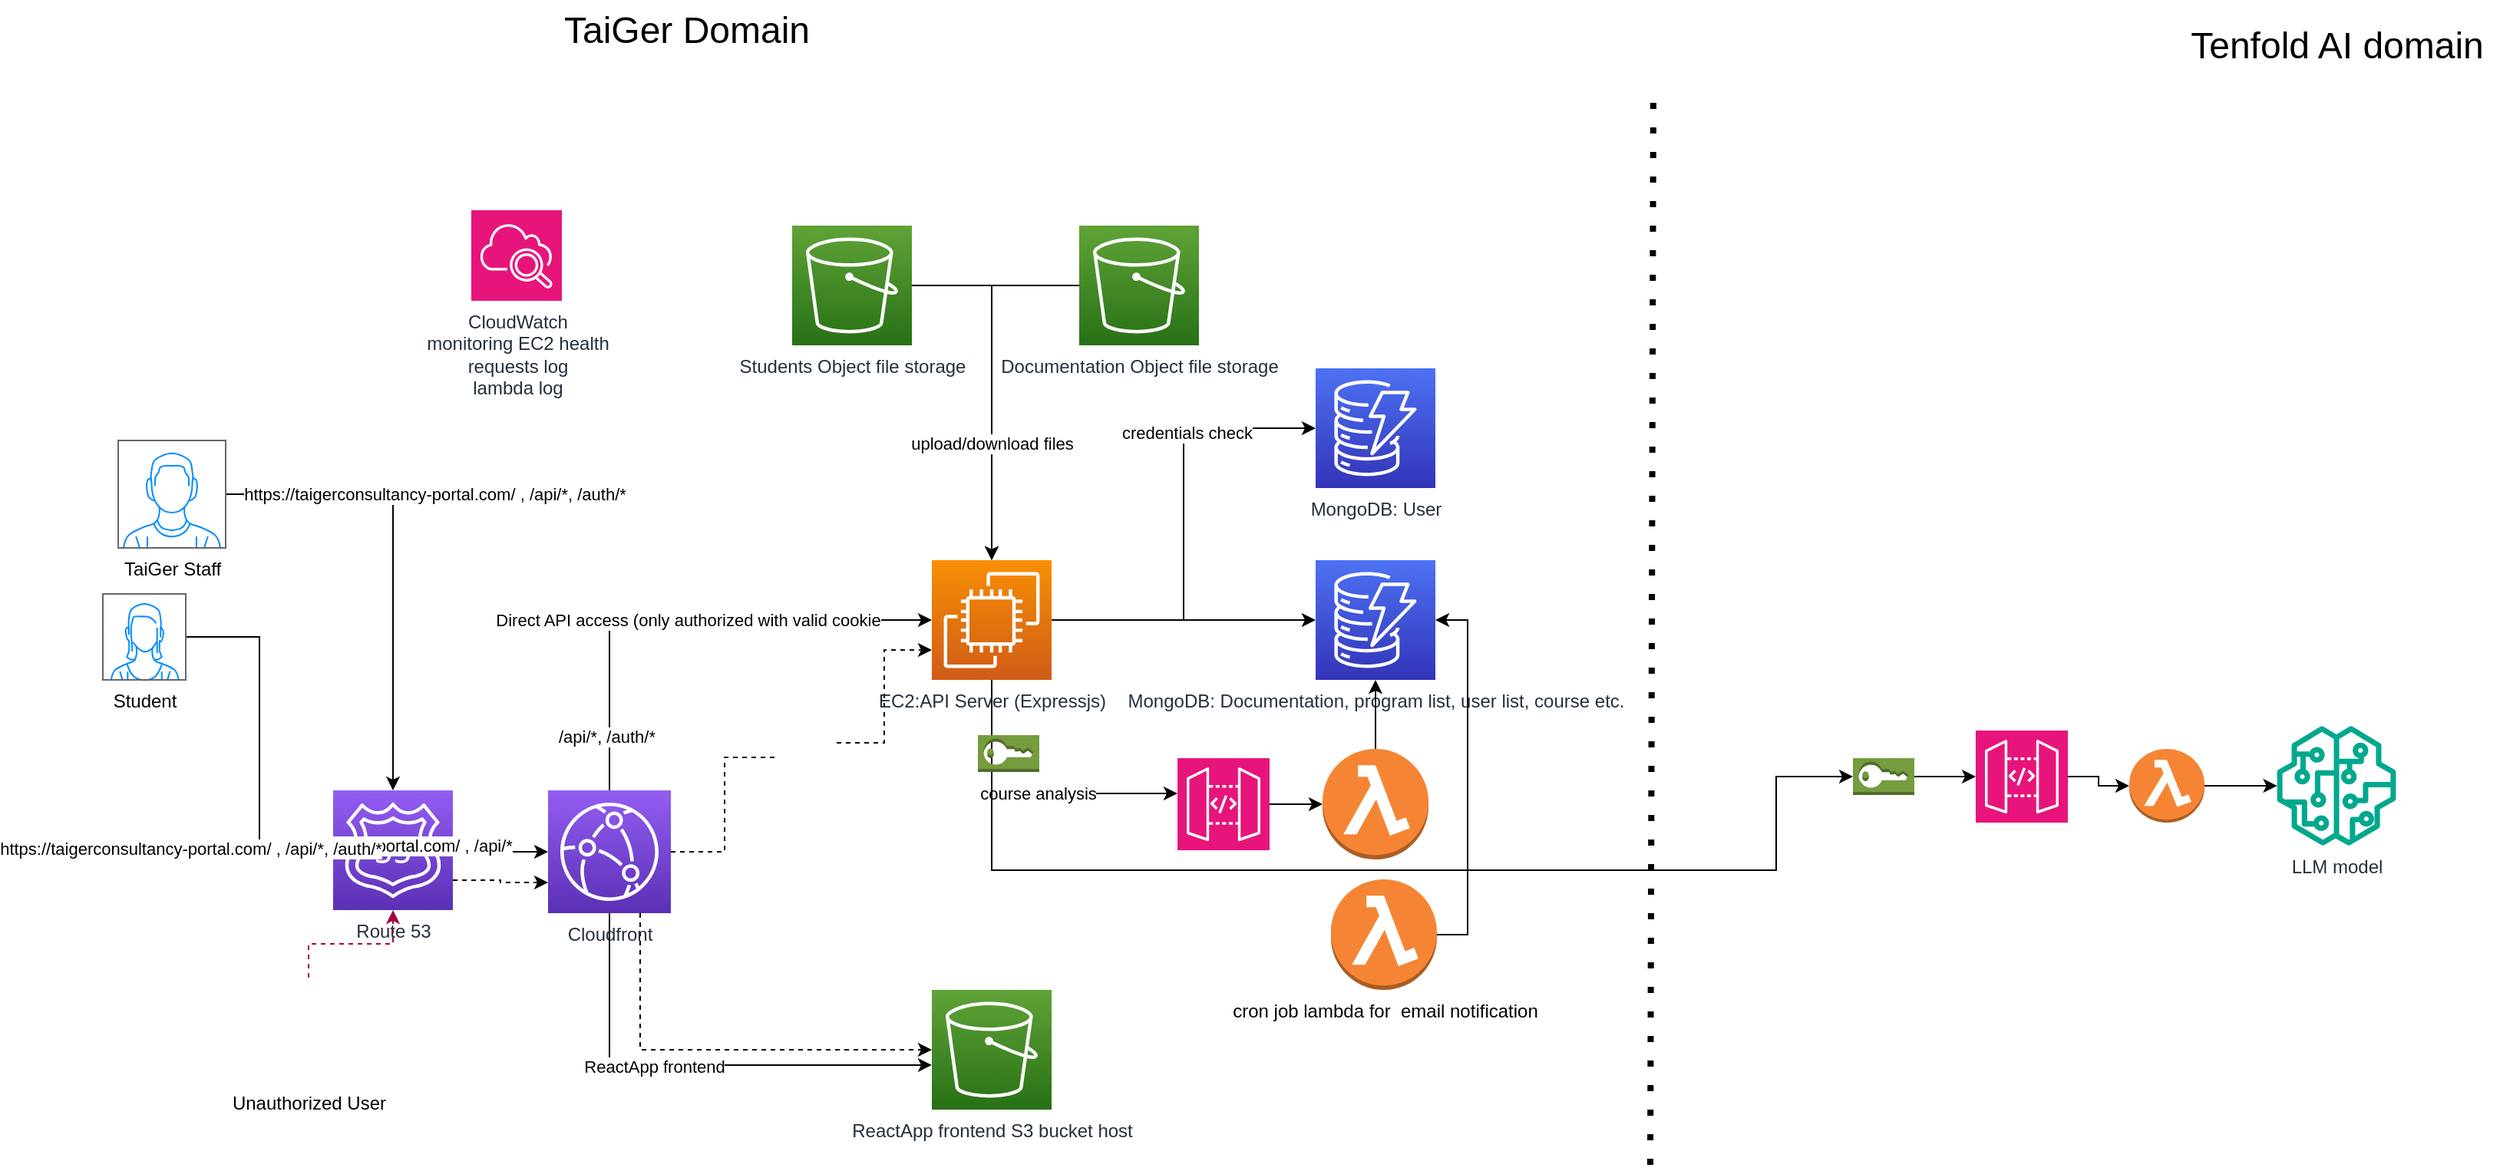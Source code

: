 <mxfile version="24.8.3">
  <diagram id="Ht1M8jgEwFfnCIfOTk4-" name="Page-1">
    <mxGraphModel dx="1313" dy="1480" grid="1" gridSize="10" guides="1" tooltips="1" connect="1" arrows="1" fold="1" page="1" pageScale="1" pageWidth="1169" pageHeight="827" math="0" shadow="0">
      <root>
        <mxCell id="0" />
        <mxCell id="1" parent="0" />
        <mxCell id="UEzPUAAOIrF-is8g5C7q-116" value="ReactApp frontend S3 bucket host" style="outlineConnect=0;fontColor=#232F3E;gradientColor=#60A337;gradientDirection=north;fillColor=#277116;strokeColor=#ffffff;dashed=0;verticalLabelPosition=bottom;verticalAlign=top;align=center;html=1;fontSize=12;fontStyle=0;aspect=fixed;shape=mxgraph.aws4.resourceIcon;resIcon=mxgraph.aws4.s3;labelBackgroundColor=#ffffff;" parent="1" vertex="1">
          <mxGeometry x="700.0" y="568" width="78" height="78" as="geometry" />
        </mxCell>
        <mxCell id="OcmlPcqPWIz-EF-BsSO0-9" style="edgeStyle=orthogonalEdgeStyle;rounded=0;orthogonalLoop=1;jettySize=auto;html=1;entryX=0;entryY=0.5;entryDx=0;entryDy=0;entryPerimeter=0;" parent="1" source="EKNRf_62j4KvlHBMA2hY-2" target="OcmlPcqPWIz-EF-BsSO0-1" edge="1">
          <mxGeometry relative="1" as="geometry">
            <Array as="points">
              <mxPoint x="490" y="328" />
              <mxPoint x="615" y="328" />
              <mxPoint x="615" y="327" />
            </Array>
          </mxGeometry>
        </mxCell>
        <mxCell id="OcmlPcqPWIz-EF-BsSO0-10" value="Direct API access (only authorized with valid cookie" style="edgeLabel;html=1;align=center;verticalAlign=middle;resizable=0;points=[];" parent="OcmlPcqPWIz-EF-BsSO0-9" vertex="1" connectable="0">
          <mxGeometry x="0.651" y="2" relative="1" as="geometry">
            <mxPoint x="-103" y="2" as="offset" />
          </mxGeometry>
        </mxCell>
        <mxCell id="OcmlPcqPWIz-EF-BsSO0-33" value="/api/*, /auth/*" style="edgeLabel;html=1;align=center;verticalAlign=middle;resizable=0;points=[];" parent="OcmlPcqPWIz-EF-BsSO0-9" vertex="1" connectable="0">
          <mxGeometry x="-0.782" y="2" relative="1" as="geometry">
            <mxPoint as="offset" />
          </mxGeometry>
        </mxCell>
        <mxCell id="OcmlPcqPWIz-EF-BsSO0-11" style="edgeStyle=orthogonalEdgeStyle;rounded=0;orthogonalLoop=1;jettySize=auto;html=1;entryX=0;entryY=0.628;entryDx=0;entryDy=0;entryPerimeter=0;" parent="1" source="EKNRf_62j4KvlHBMA2hY-2" target="UEzPUAAOIrF-is8g5C7q-116" edge="1">
          <mxGeometry relative="1" as="geometry">
            <Array as="points">
              <mxPoint x="490" y="617" />
            </Array>
          </mxGeometry>
        </mxCell>
        <mxCell id="OcmlPcqPWIz-EF-BsSO0-12" value="ReactApp frontend" style="edgeLabel;html=1;align=center;verticalAlign=middle;resizable=0;points=[];" parent="OcmlPcqPWIz-EF-BsSO0-11" vertex="1" connectable="0">
          <mxGeometry x="-0.172" y="-1" relative="1" as="geometry">
            <mxPoint as="offset" />
          </mxGeometry>
        </mxCell>
        <mxCell id="OcmlPcqPWIz-EF-BsSO0-40" style="edgeStyle=orthogonalEdgeStyle;rounded=0;orthogonalLoop=1;jettySize=auto;html=1;entryX=0;entryY=0.75;entryDx=0;entryDy=0;entryPerimeter=0;dashed=1;startArrow=none;" parent="1" source="OcmlPcqPWIz-EF-BsSO0-41" target="OcmlPcqPWIz-EF-BsSO0-1" edge="1">
          <mxGeometry relative="1" as="geometry" />
        </mxCell>
        <mxCell id="OcmlPcqPWIz-EF-BsSO0-43" style="edgeStyle=orthogonalEdgeStyle;rounded=0;orthogonalLoop=1;jettySize=auto;html=1;dashed=1;exitX=0.75;exitY=1;exitDx=0;exitDy=0;exitPerimeter=0;" parent="1" source="EKNRf_62j4KvlHBMA2hY-2" target="UEzPUAAOIrF-is8g5C7q-116" edge="1">
          <mxGeometry relative="1" as="geometry">
            <Array as="points">
              <mxPoint x="510" y="607" />
            </Array>
          </mxGeometry>
        </mxCell>
        <mxCell id="EKNRf_62j4KvlHBMA2hY-2" value="Cloudfront" style="sketch=0;points=[[0,0,0],[0.25,0,0],[0.5,0,0],[0.75,0,0],[1,0,0],[0,1,0],[0.25,1,0],[0.5,1,0],[0.75,1,0],[1,1,0],[0,0.25,0],[0,0.5,0],[0,0.75,0],[1,0.25,0],[1,0.5,0],[1,0.75,0]];outlineConnect=0;fontColor=#232F3E;gradientColor=#945DF2;gradientDirection=north;fillColor=#5A30B5;strokeColor=#ffffff;dashed=0;verticalLabelPosition=bottom;verticalAlign=top;align=center;html=1;fontSize=12;fontStyle=0;aspect=fixed;shape=mxgraph.aws4.resourceIcon;resIcon=mxgraph.aws4.cloudfront;" parent="1" vertex="1">
          <mxGeometry x="450" y="438" width="80" height="80" as="geometry" />
        </mxCell>
        <mxCell id="OcmlPcqPWIz-EF-BsSO0-14" value="" style="edgeStyle=orthogonalEdgeStyle;rounded=0;orthogonalLoop=1;jettySize=auto;html=1;" parent="1" source="EKNRf_62j4KvlHBMA2hY-9" target="EKNRf_62j4KvlHBMA2hY-2" edge="1">
          <mxGeometry relative="1" as="geometry" />
        </mxCell>
        <mxCell id="OcmlPcqPWIz-EF-BsSO0-38" style="edgeStyle=orthogonalEdgeStyle;rounded=0;orthogonalLoop=1;jettySize=auto;html=1;entryX=0;entryY=0.75;entryDx=0;entryDy=0;entryPerimeter=0;dashed=1;exitX=1;exitY=0.75;exitDx=0;exitDy=0;exitPerimeter=0;" parent="1" source="EKNRf_62j4KvlHBMA2hY-9" target="EKNRf_62j4KvlHBMA2hY-2" edge="1">
          <mxGeometry relative="1" as="geometry" />
        </mxCell>
        <mxCell id="EKNRf_62j4KvlHBMA2hY-9" value="Route 53" style="sketch=0;points=[[0,0,0],[0.25,0,0],[0.5,0,0],[0.75,0,0],[1,0,0],[0,1,0],[0.25,1,0],[0.5,1,0],[0.75,1,0],[1,1,0],[0,0.25,0],[0,0.5,0],[0,0.75,0],[1,0.25,0],[1,0.5,0],[1,0.75,0]];outlineConnect=0;fontColor=#232F3E;gradientColor=#945DF2;gradientDirection=north;fillColor=#5A30B5;strokeColor=#ffffff;dashed=0;verticalLabelPosition=bottom;verticalAlign=top;align=center;html=1;fontSize=12;fontStyle=0;aspect=fixed;shape=mxgraph.aws4.resourceIcon;resIcon=mxgraph.aws4.route_53;" parent="1" vertex="1">
          <mxGeometry x="310" y="438" width="78" height="78" as="geometry" />
        </mxCell>
        <mxCell id="EKNRf_62j4KvlHBMA2hY-10" value="MongoDB: Documentation, program list, user list, course etc." style="sketch=0;points=[[0,0,0],[0.25,0,0],[0.5,0,0],[0.75,0,0],[1,0,0],[0,1,0],[0.25,1,0],[0.5,1,0],[0.75,1,0],[1,1,0],[0,0.25,0],[0,0.5,0],[0,0.75,0],[1,0.25,0],[1,0.5,0],[1,0.75,0]];outlineConnect=0;fontColor=#232F3E;gradientColor=#4D72F3;gradientDirection=north;fillColor=#3334B9;strokeColor=#ffffff;dashed=0;verticalLabelPosition=bottom;verticalAlign=top;align=center;html=1;fontSize=12;fontStyle=0;aspect=fixed;shape=mxgraph.aws4.resourceIcon;resIcon=mxgraph.aws4.dynamodb;" parent="1" vertex="1">
          <mxGeometry x="950" y="288" width="78" height="78" as="geometry" />
        </mxCell>
        <mxCell id="EKNRf_62j4KvlHBMA2hY-16" value="MongoDB: User" style="sketch=0;points=[[0,0,0],[0.25,0,0],[0.5,0,0],[0.75,0,0],[1,0,0],[0,1,0],[0.25,1,0],[0.5,1,0],[0.75,1,0],[1,1,0],[0,0.25,0],[0,0.5,0],[0,0.75,0],[1,0.25,0],[1,0.5,0],[1,0.75,0]];outlineConnect=0;fontColor=#232F3E;gradientColor=#4D72F3;gradientDirection=north;fillColor=#3334B9;strokeColor=#ffffff;dashed=0;verticalLabelPosition=bottom;verticalAlign=top;align=center;html=1;fontSize=12;fontStyle=0;aspect=fixed;shape=mxgraph.aws4.resourceIcon;resIcon=mxgraph.aws4.dynamodb;" parent="1" vertex="1">
          <mxGeometry x="950" y="163" width="78" height="78" as="geometry" />
        </mxCell>
        <mxCell id="OcmlPcqPWIz-EF-BsSO0-19" style="edgeStyle=orthogonalEdgeStyle;rounded=0;orthogonalLoop=1;jettySize=auto;html=1;entryX=0;entryY=0.5;entryDx=0;entryDy=0;entryPerimeter=0;" parent="1" source="OcmlPcqPWIz-EF-BsSO0-1" target="EKNRf_62j4KvlHBMA2hY-16" edge="1">
          <mxGeometry relative="1" as="geometry" />
        </mxCell>
        <mxCell id="OcmlPcqPWIz-EF-BsSO0-27" value="credentials check" style="edgeLabel;html=1;align=center;verticalAlign=middle;resizable=0;points=[];" parent="OcmlPcqPWIz-EF-BsSO0-19" vertex="1" connectable="0">
          <mxGeometry x="0.4" y="-2" relative="1" as="geometry">
            <mxPoint as="offset" />
          </mxGeometry>
        </mxCell>
        <mxCell id="OcmlPcqPWIz-EF-BsSO0-20" style="edgeStyle=orthogonalEdgeStyle;rounded=0;orthogonalLoop=1;jettySize=auto;html=1;" parent="1" source="OcmlPcqPWIz-EF-BsSO0-1" target="EKNRf_62j4KvlHBMA2hY-10" edge="1">
          <mxGeometry relative="1" as="geometry" />
        </mxCell>
        <mxCell id="5kA2p8kBiwWcajlCH3lN-9" style="edgeStyle=orthogonalEdgeStyle;rounded=0;orthogonalLoop=1;jettySize=auto;html=1;" edge="1" parent="1" source="OcmlPcqPWIz-EF-BsSO0-1" target="5kA2p8kBiwWcajlCH3lN-6">
          <mxGeometry relative="1" as="geometry">
            <Array as="points">
              <mxPoint x="739" y="440" />
            </Array>
          </mxGeometry>
        </mxCell>
        <mxCell id="5kA2p8kBiwWcajlCH3lN-11" value="course analysis" style="edgeLabel;html=1;align=center;verticalAlign=middle;resizable=0;points=[];" vertex="1" connectable="0" parent="5kA2p8kBiwWcajlCH3lN-9">
          <mxGeometry x="0.061" relative="1" as="geometry">
            <mxPoint as="offset" />
          </mxGeometry>
        </mxCell>
        <mxCell id="5kA2p8kBiwWcajlCH3lN-21" style="edgeStyle=orthogonalEdgeStyle;rounded=0;orthogonalLoop=1;jettySize=auto;html=1;" edge="1" parent="1" source="OcmlPcqPWIz-EF-BsSO0-1" target="5kA2p8kBiwWcajlCH3lN-20">
          <mxGeometry relative="1" as="geometry">
            <Array as="points">
              <mxPoint x="739" y="490" />
              <mxPoint x="1250" y="490" />
              <mxPoint x="1250" y="429" />
            </Array>
          </mxGeometry>
        </mxCell>
        <mxCell id="OcmlPcqPWIz-EF-BsSO0-1" value="EC2:API Server (Expressjs)" style="sketch=0;points=[[0,0,0],[0.25,0,0],[0.5,0,0],[0.75,0,0],[1,0,0],[0,1,0],[0.25,1,0],[0.5,1,0],[0.75,1,0],[1,1,0],[0,0.25,0],[0,0.5,0],[0,0.75,0],[1,0.25,0],[1,0.5,0],[1,0.75,0]];outlineConnect=0;fontColor=#232F3E;gradientColor=#F78E04;gradientDirection=north;fillColor=#D05C17;strokeColor=#ffffff;dashed=0;verticalLabelPosition=bottom;verticalAlign=top;align=center;html=1;fontSize=12;fontStyle=0;aspect=fixed;shape=mxgraph.aws4.resourceIcon;resIcon=mxgraph.aws4.ec2;" parent="1" vertex="1">
          <mxGeometry x="700" y="288" width="78" height="78" as="geometry" />
        </mxCell>
        <mxCell id="OcmlPcqPWIz-EF-BsSO0-16" style="rounded=0;orthogonalLoop=1;jettySize=auto;html=1;fillColor=#d80073;strokeColor=#A50040;edgeStyle=orthogonalEdgeStyle;dashed=1;" parent="1" source="OcmlPcqPWIz-EF-BsSO0-37" target="EKNRf_62j4KvlHBMA2hY-9" edge="1">
          <mxGeometry relative="1" as="geometry">
            <mxPoint x="200" y="658" as="sourcePoint" />
          </mxGeometry>
        </mxCell>
        <mxCell id="OcmlPcqPWIz-EF-BsSO0-30" value="https://taigerconsultancy-portal.com/ , /api/*" style="edgeLabel;html=1;align=center;verticalAlign=middle;resizable=0;points=[];" parent="OcmlPcqPWIz-EF-BsSO0-16" vertex="1" connectable="0">
          <mxGeometry x="-0.223" y="-2" relative="1" as="geometry">
            <mxPoint x="10" y="-66" as="offset" />
          </mxGeometry>
        </mxCell>
        <mxCell id="OcmlPcqPWIz-EF-BsSO0-15" style="edgeStyle=orthogonalEdgeStyle;rounded=0;orthogonalLoop=1;jettySize=auto;html=1;entryX=0.5;entryY=0;entryDx=0;entryDy=0;entryPerimeter=0;" parent="1" source="OcmlPcqPWIz-EF-BsSO0-4" target="EKNRf_62j4KvlHBMA2hY-9" edge="1">
          <mxGeometry relative="1" as="geometry" />
        </mxCell>
        <mxCell id="OcmlPcqPWIz-EF-BsSO0-28" value="https://taigerconsultancy-portal.com/ , /api/*, /auth/*" style="edgeLabel;html=1;align=center;verticalAlign=middle;resizable=0;points=[];" parent="OcmlPcqPWIz-EF-BsSO0-15" vertex="1" connectable="0">
          <mxGeometry x="-0.324" relative="1" as="geometry">
            <mxPoint x="34" as="offset" />
          </mxGeometry>
        </mxCell>
        <mxCell id="OcmlPcqPWIz-EF-BsSO0-4" value="TaiGer Staff" style="verticalLabelPosition=bottom;shadow=0;dashed=0;align=center;html=1;verticalAlign=top;strokeWidth=1;shape=mxgraph.mockup.containers.userMale;strokeColor=#666666;strokeColor2=#008cff;" parent="1" vertex="1">
          <mxGeometry x="170" y="210" width="70" height="70" as="geometry" />
        </mxCell>
        <mxCell id="OcmlPcqPWIz-EF-BsSO0-13" value="" style="edgeStyle=orthogonalEdgeStyle;rounded=0;orthogonalLoop=1;jettySize=auto;html=1;entryX=0;entryY=0.5;entryDx=0;entryDy=0;entryPerimeter=0;" parent="1" source="OcmlPcqPWIz-EF-BsSO0-5" target="EKNRf_62j4KvlHBMA2hY-9" edge="1">
          <mxGeometry relative="1" as="geometry">
            <mxPoint x="20" y="518" as="sourcePoint" />
            <mxPoint x="210" y="597" as="targetPoint" />
          </mxGeometry>
        </mxCell>
        <mxCell id="OcmlPcqPWIz-EF-BsSO0-29" value="https://taigerconsultancy-portal.com/ , /api/*, /auth/*" style="edgeLabel;html=1;align=center;verticalAlign=middle;resizable=0;points=[];" parent="OcmlPcqPWIz-EF-BsSO0-13" vertex="1" connectable="0">
          <mxGeometry x="-0.261" y="-2" relative="1" as="geometry">
            <mxPoint x="-43" y="99" as="offset" />
          </mxGeometry>
        </mxCell>
        <mxCell id="OcmlPcqPWIz-EF-BsSO0-5" value="Student" style="verticalLabelPosition=bottom;shadow=0;dashed=0;align=center;html=1;verticalAlign=top;strokeWidth=1;shape=mxgraph.mockup.containers.userFemale;strokeColor=#666666;strokeColor2=#008cff;" parent="1" vertex="1">
          <mxGeometry x="160" y="310" width="54" height="56" as="geometry" />
        </mxCell>
        <mxCell id="OcmlPcqPWIz-EF-BsSO0-24" style="edgeStyle=orthogonalEdgeStyle;rounded=0;orthogonalLoop=1;jettySize=auto;html=1;" parent="1" source="OcmlPcqPWIz-EF-BsSO0-21" target="OcmlPcqPWIz-EF-BsSO0-1" edge="1">
          <mxGeometry relative="1" as="geometry" />
        </mxCell>
        <mxCell id="OcmlPcqPWIz-EF-BsSO0-21" value="Students Object file storage" style="outlineConnect=0;fontColor=#232F3E;gradientColor=#60A337;gradientDirection=north;fillColor=#277116;strokeColor=#ffffff;dashed=0;verticalLabelPosition=bottom;verticalAlign=top;align=center;html=1;fontSize=12;fontStyle=0;aspect=fixed;shape=mxgraph.aws4.resourceIcon;resIcon=mxgraph.aws4.s3;labelBackgroundColor=#ffffff;" parent="1" vertex="1">
          <mxGeometry x="609.0" y="70" width="78" height="78" as="geometry" />
        </mxCell>
        <mxCell id="OcmlPcqPWIz-EF-BsSO0-32" style="edgeStyle=orthogonalEdgeStyle;rounded=0;orthogonalLoop=1;jettySize=auto;html=1;" parent="1" source="OcmlPcqPWIz-EF-BsSO0-31" target="OcmlPcqPWIz-EF-BsSO0-1" edge="1">
          <mxGeometry relative="1" as="geometry" />
        </mxCell>
        <mxCell id="OcmlPcqPWIz-EF-BsSO0-35" value="upload/download files" style="edgeLabel;html=1;align=center;verticalAlign=middle;resizable=0;points=[];" parent="OcmlPcqPWIz-EF-BsSO0-32" vertex="1" connectable="0">
          <mxGeometry x="0.125" y="-3" relative="1" as="geometry">
            <mxPoint x="3" y="27" as="offset" />
          </mxGeometry>
        </mxCell>
        <mxCell id="OcmlPcqPWIz-EF-BsSO0-31" value="Documentation Object file storage" style="outlineConnect=0;fontColor=#232F3E;gradientColor=#60A337;gradientDirection=north;fillColor=#277116;strokeColor=#ffffff;dashed=0;verticalLabelPosition=bottom;verticalAlign=top;align=center;html=1;fontSize=12;fontStyle=0;aspect=fixed;shape=mxgraph.aws4.resourceIcon;resIcon=mxgraph.aws4.s3;labelBackgroundColor=#ffffff;" parent="1" vertex="1">
          <mxGeometry x="796.0" y="70" width="78" height="78" as="geometry" />
        </mxCell>
        <mxCell id="OcmlPcqPWIz-EF-BsSO0-37" value="Unauthorized User" style="shape=image;html=1;verticalAlign=top;verticalLabelPosition=bottom;labelBackgroundColor=#ffffff;imageAspect=0;aspect=fixed;image=https://cdn0.iconfinder.com/data/icons/kameleon-free-pack/110/Hacker-128.png" parent="1" vertex="1">
          <mxGeometry x="260" y="560" width="68" height="68" as="geometry" />
        </mxCell>
        <mxCell id="OcmlPcqPWIz-EF-BsSO0-41" value="" style="shape=image;html=1;verticalAlign=top;verticalLabelPosition=bottom;labelBackgroundColor=#ffffff;imageAspect=0;aspect=fixed;image=https://cdn0.iconfinder.com/data/icons/security-double-color-red-and-black-vol-1/52/block__stop__private__blocked-128.png" parent="1" vertex="1">
          <mxGeometry x="600" y="388" width="38" height="38" as="geometry" />
        </mxCell>
        <mxCell id="OcmlPcqPWIz-EF-BsSO0-42" value="" style="edgeStyle=orthogonalEdgeStyle;rounded=0;orthogonalLoop=1;jettySize=auto;html=1;entryX=0;entryY=0.75;entryDx=0;entryDy=0;entryPerimeter=0;dashed=1;endArrow=none;" parent="1" source="EKNRf_62j4KvlHBMA2hY-2" target="OcmlPcqPWIz-EF-BsSO0-41" edge="1">
          <mxGeometry relative="1" as="geometry">
            <mxPoint x="530" y="478" as="sourcePoint" />
            <mxPoint x="700" y="346.5" as="targetPoint" />
          </mxGeometry>
        </mxCell>
        <mxCell id="5kA2p8kBiwWcajlCH3lN-4" value="" style="edgeStyle=orthogonalEdgeStyle;rounded=0;orthogonalLoop=1;jettySize=auto;html=1;" edge="1" parent="1" source="5kA2p8kBiwWcajlCH3lN-1" target="EKNRf_62j4KvlHBMA2hY-10">
          <mxGeometry relative="1" as="geometry" />
        </mxCell>
        <mxCell id="5kA2p8kBiwWcajlCH3lN-1" value="" style="outlineConnect=0;dashed=0;verticalLabelPosition=bottom;verticalAlign=top;align=center;html=1;shape=mxgraph.aws3.lambda_function;fillColor=#F58534;gradientColor=none;" vertex="1" parent="1">
          <mxGeometry x="954.5" y="411" width="69" height="72" as="geometry" />
        </mxCell>
        <mxCell id="5kA2p8kBiwWcajlCH3lN-14" style="edgeStyle=orthogonalEdgeStyle;rounded=0;orthogonalLoop=1;jettySize=auto;html=1;exitX=1;exitY=0.5;exitDx=0;exitDy=0;exitPerimeter=0;" edge="1" parent="1" source="5kA2p8kBiwWcajlCH3lN-5" target="EKNRf_62j4KvlHBMA2hY-10">
          <mxGeometry relative="1" as="geometry">
            <Array as="points">
              <mxPoint x="1049" y="532" />
              <mxPoint x="1049" y="327" />
            </Array>
          </mxGeometry>
        </mxCell>
        <mxCell id="5kA2p8kBiwWcajlCH3lN-5" value="cron job lambda for&amp;nbsp; email notification&lt;div&gt;&lt;br&gt;&lt;/div&gt;" style="outlineConnect=0;dashed=0;verticalLabelPosition=bottom;verticalAlign=top;align=center;html=1;shape=mxgraph.aws3.lambda_function;fillColor=#F58534;gradientColor=none;" vertex="1" parent="1">
          <mxGeometry x="960" y="496" width="69" height="72" as="geometry" />
        </mxCell>
        <mxCell id="5kA2p8kBiwWcajlCH3lN-10" style="edgeStyle=orthogonalEdgeStyle;rounded=0;orthogonalLoop=1;jettySize=auto;html=1;" edge="1" parent="1" source="5kA2p8kBiwWcajlCH3lN-6" target="5kA2p8kBiwWcajlCH3lN-1">
          <mxGeometry relative="1" as="geometry" />
        </mxCell>
        <mxCell id="5kA2p8kBiwWcajlCH3lN-6" value="" style="sketch=0;points=[[0,0,0],[0.25,0,0],[0.5,0,0],[0.75,0,0],[1,0,0],[0,1,0],[0.25,1,0],[0.5,1,0],[0.75,1,0],[1,1,0],[0,0.25,0],[0,0.5,0],[0,0.75,0],[1,0.25,0],[1,0.5,0],[1,0.75,0]];outlineConnect=0;fontColor=#232F3E;fillColor=#E7157B;strokeColor=#ffffff;dashed=0;verticalLabelPosition=bottom;verticalAlign=top;align=center;html=1;fontSize=12;fontStyle=0;aspect=fixed;shape=mxgraph.aws4.resourceIcon;resIcon=mxgraph.aws4.api_gateway;" vertex="1" parent="1">
          <mxGeometry x="860" y="417" width="60" height="60" as="geometry" />
        </mxCell>
        <mxCell id="5kA2p8kBiwWcajlCH3lN-12" value="" style="outlineConnect=0;dashed=0;verticalLabelPosition=bottom;verticalAlign=top;align=center;html=1;shape=mxgraph.aws3.sts;fillColor=#759C3E;gradientColor=none;" vertex="1" parent="1">
          <mxGeometry x="730" y="402" width="40" height="24" as="geometry" />
        </mxCell>
        <mxCell id="5kA2p8kBiwWcajlCH3lN-15" value="" style="endArrow=none;dashed=1;html=1;dashPattern=1 3;strokeWidth=4;rounded=0;" edge="1" parent="1">
          <mxGeometry width="50" height="50" relative="1" as="geometry">
            <mxPoint x="1168" y="682" as="sourcePoint" />
            <mxPoint x="1170" y="-20" as="targetPoint" />
          </mxGeometry>
        </mxCell>
        <mxCell id="5kA2p8kBiwWcajlCH3lN-16" value="&lt;font style=&quot;font-size: 24px;&quot;&gt;TaiGer Domain&lt;/font&gt;" style="text;html=1;align=center;verticalAlign=middle;resizable=0;points=[];autosize=1;strokeColor=none;fillColor=none;" vertex="1" parent="1">
          <mxGeometry x="450" y="-77" width="180" height="40" as="geometry" />
        </mxCell>
        <mxCell id="5kA2p8kBiwWcajlCH3lN-17" value="&lt;font style=&quot;font-size: 24px;&quot;&gt;Tenfold AI domain&lt;/font&gt;" style="text;html=1;align=center;verticalAlign=middle;resizable=0;points=[];autosize=1;strokeColor=none;fillColor=none;" vertex="1" parent="1">
          <mxGeometry x="1510" y="-67" width="210" height="40" as="geometry" />
        </mxCell>
        <mxCell id="5kA2p8kBiwWcajlCH3lN-29" value="" style="edgeStyle=orthogonalEdgeStyle;rounded=0;orthogonalLoop=1;jettySize=auto;html=1;" edge="1" parent="1" source="5kA2p8kBiwWcajlCH3lN-20" target="5kA2p8kBiwWcajlCH3lN-23">
          <mxGeometry relative="1" as="geometry" />
        </mxCell>
        <mxCell id="5kA2p8kBiwWcajlCH3lN-20" value="" style="outlineConnect=0;dashed=0;verticalLabelPosition=bottom;verticalAlign=top;align=center;html=1;shape=mxgraph.aws3.sts;fillColor=#759C3E;gradientColor=none;" vertex="1" parent="1">
          <mxGeometry x="1300" y="417" width="40" height="24" as="geometry" />
        </mxCell>
        <mxCell id="5kA2p8kBiwWcajlCH3lN-27" value="" style="edgeStyle=orthogonalEdgeStyle;rounded=0;orthogonalLoop=1;jettySize=auto;html=1;" edge="1" parent="1" source="5kA2p8kBiwWcajlCH3lN-23" target="5kA2p8kBiwWcajlCH3lN-25">
          <mxGeometry relative="1" as="geometry" />
        </mxCell>
        <mxCell id="5kA2p8kBiwWcajlCH3lN-23" value="" style="sketch=0;points=[[0,0,0],[0.25,0,0],[0.5,0,0],[0.75,0,0],[1,0,0],[0,1,0],[0.25,1,0],[0.5,1,0],[0.75,1,0],[1,1,0],[0,0.25,0],[0,0.5,0],[0,0.75,0],[1,0.25,0],[1,0.5,0],[1,0.75,0]];outlineConnect=0;fontColor=#232F3E;fillColor=#E7157B;strokeColor=#ffffff;dashed=0;verticalLabelPosition=bottom;verticalAlign=top;align=center;html=1;fontSize=12;fontStyle=0;aspect=fixed;shape=mxgraph.aws4.resourceIcon;resIcon=mxgraph.aws4.api_gateway;" vertex="1" parent="1">
          <mxGeometry x="1380" y="399" width="60" height="60" as="geometry" />
        </mxCell>
        <mxCell id="5kA2p8kBiwWcajlCH3lN-30" value="" style="edgeStyle=orthogonalEdgeStyle;rounded=0;orthogonalLoop=1;jettySize=auto;html=1;" edge="1" parent="1" source="5kA2p8kBiwWcajlCH3lN-25" target="5kA2p8kBiwWcajlCH3lN-26">
          <mxGeometry relative="1" as="geometry" />
        </mxCell>
        <mxCell id="5kA2p8kBiwWcajlCH3lN-25" value="" style="outlineConnect=0;dashed=0;verticalLabelPosition=bottom;verticalAlign=top;align=center;html=1;shape=mxgraph.aws3.lambda_function;fillColor=#F58534;gradientColor=none;" vertex="1" parent="1">
          <mxGeometry x="1480" y="411" width="49" height="48" as="geometry" />
        </mxCell>
        <mxCell id="5kA2p8kBiwWcajlCH3lN-26" value="LLM model&lt;div&gt;&lt;br&gt;&lt;/div&gt;" style="sketch=0;outlineConnect=0;fontColor=#232F3E;gradientColor=none;fillColor=#01A88D;strokeColor=none;dashed=0;verticalLabelPosition=bottom;verticalAlign=top;align=center;html=1;fontSize=12;fontStyle=0;aspect=fixed;pointerEvents=1;shape=mxgraph.aws4.sagemaker_model;" vertex="1" parent="1">
          <mxGeometry x="1576" y="396" width="78" height="78" as="geometry" />
        </mxCell>
        <mxCell id="5kA2p8kBiwWcajlCH3lN-31" value="CloudWatch&lt;div&gt;monitoring EC2 health&lt;/div&gt;&lt;div&gt;requests log&lt;/div&gt;&lt;div&gt;lambda log&lt;/div&gt;" style="sketch=0;points=[[0,0,0],[0.25,0,0],[0.5,0,0],[0.75,0,0],[1,0,0],[0,1,0],[0.25,1,0],[0.5,1,0],[0.75,1,0],[1,1,0],[0,0.25,0],[0,0.5,0],[0,0.75,0],[1,0.25,0],[1,0.5,0],[1,0.75,0]];points=[[0,0,0],[0.25,0,0],[0.5,0,0],[0.75,0,0],[1,0,0],[0,1,0],[0.25,1,0],[0.5,1,0],[0.75,1,0],[1,1,0],[0,0.25,0],[0,0.5,0],[0,0.75,0],[1,0.25,0],[1,0.5,0],[1,0.75,0]];outlineConnect=0;fontColor=#232F3E;fillColor=#E7157B;strokeColor=#ffffff;dashed=0;verticalLabelPosition=bottom;verticalAlign=top;align=center;html=1;fontSize=12;fontStyle=0;aspect=fixed;shape=mxgraph.aws4.resourceIcon;resIcon=mxgraph.aws4.cloudwatch_2;" vertex="1" parent="1">
          <mxGeometry x="400" y="60" width="59" height="59" as="geometry" />
        </mxCell>
      </root>
    </mxGraphModel>
  </diagram>
</mxfile>
